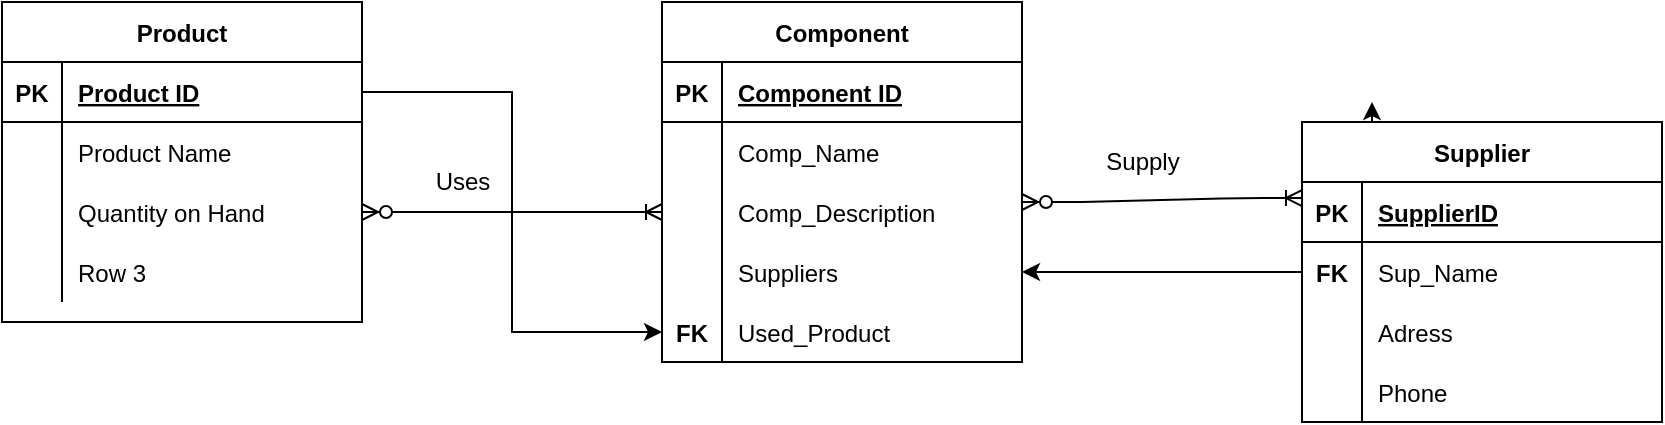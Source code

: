 <mxfile version="13.7.6" type="device"><diagram id="PwP4hMfh1SM0M_n1q8-S" name="Page-1"><mxGraphModel dx="1182" dy="764" grid="1" gridSize="10" guides="1" tooltips="1" connect="1" arrows="1" fold="1" page="1" pageScale="1" pageWidth="827" pageHeight="1169" math="0" shadow="0"><root><mxCell id="0"/><mxCell id="1" parent="0"/><mxCell id="CjXb6aNh0-noItjTlAcc-51" style="edgeStyle=orthogonalEdgeStyle;rounded=0;orthogonalLoop=1;jettySize=auto;html=1;exitX=1;exitY=0.5;exitDx=0;exitDy=0;entryX=0;entryY=0.5;entryDx=0;entryDy=0;" edge="1" parent="1" source="CjXb6aNh0-noItjTlAcc-4" target="CjXb6aNh0-noItjTlAcc-48"><mxGeometry relative="1" as="geometry"/></mxCell><mxCell id="CjXb6aNh0-noItjTlAcc-53" value="" style="edgeStyle=entityRelationEdgeStyle;fontSize=12;html=1;endArrow=ERoneToMany;startArrow=ERzeroToMany;exitX=1;exitY=0.5;exitDx=0;exitDy=0;entryX=0;entryY=0.5;entryDx=0;entryDy=0;" edge="1" parent="1" source="CjXb6aNh0-noItjTlAcc-10" target="CjXb6aNh0-noItjTlAcc-23"><mxGeometry width="100" height="100" relative="1" as="geometry"><mxPoint x="350" y="310" as="sourcePoint"/><mxPoint x="450" y="210" as="targetPoint"/></mxGeometry></mxCell><mxCell id="CjXb6aNh0-noItjTlAcc-3" value="Product" style="shape=table;startSize=30;container=1;collapsible=1;childLayout=tableLayout;fixedRows=1;rowLines=0;fontStyle=1;align=center;resizeLast=1;" vertex="1" parent="1"><mxGeometry x="40" y="150" width="180" height="160" as="geometry"/></mxCell><mxCell id="CjXb6aNh0-noItjTlAcc-4" value="" style="shape=partialRectangle;collapsible=0;dropTarget=0;pointerEvents=0;fillColor=none;top=0;left=0;bottom=1;right=0;points=[[0,0.5],[1,0.5]];portConstraint=eastwest;" vertex="1" parent="CjXb6aNh0-noItjTlAcc-3"><mxGeometry y="30" width="180" height="30" as="geometry"/></mxCell><mxCell id="CjXb6aNh0-noItjTlAcc-5" value="PK" style="shape=partialRectangle;connectable=0;fillColor=none;top=0;left=0;bottom=0;right=0;fontStyle=1;overflow=hidden;" vertex="1" parent="CjXb6aNh0-noItjTlAcc-4"><mxGeometry width="30" height="30" as="geometry"/></mxCell><mxCell id="CjXb6aNh0-noItjTlAcc-6" value="Product ID" style="shape=partialRectangle;connectable=0;fillColor=none;top=0;left=0;bottom=0;right=0;align=left;spacingLeft=6;fontStyle=5;overflow=hidden;" vertex="1" parent="CjXb6aNh0-noItjTlAcc-4"><mxGeometry x="30" width="150" height="30" as="geometry"/></mxCell><mxCell id="CjXb6aNh0-noItjTlAcc-7" value="" style="shape=partialRectangle;collapsible=0;dropTarget=0;pointerEvents=0;fillColor=none;top=0;left=0;bottom=0;right=0;points=[[0,0.5],[1,0.5]];portConstraint=eastwest;" vertex="1" parent="CjXb6aNh0-noItjTlAcc-3"><mxGeometry y="60" width="180" height="30" as="geometry"/></mxCell><mxCell id="CjXb6aNh0-noItjTlAcc-8" value="" style="shape=partialRectangle;connectable=0;fillColor=none;top=0;left=0;bottom=0;right=0;editable=1;overflow=hidden;" vertex="1" parent="CjXb6aNh0-noItjTlAcc-7"><mxGeometry width="30" height="30" as="geometry"/></mxCell><mxCell id="CjXb6aNh0-noItjTlAcc-9" value="Product Name" style="shape=partialRectangle;connectable=0;fillColor=none;top=0;left=0;bottom=0;right=0;align=left;spacingLeft=6;overflow=hidden;" vertex="1" parent="CjXb6aNh0-noItjTlAcc-7"><mxGeometry x="30" width="150" height="30" as="geometry"/></mxCell><mxCell id="CjXb6aNh0-noItjTlAcc-10" value="" style="shape=partialRectangle;collapsible=0;dropTarget=0;pointerEvents=0;fillColor=none;top=0;left=0;bottom=0;right=0;points=[[0,0.5],[1,0.5]];portConstraint=eastwest;" vertex="1" parent="CjXb6aNh0-noItjTlAcc-3"><mxGeometry y="90" width="180" height="30" as="geometry"/></mxCell><mxCell id="CjXb6aNh0-noItjTlAcc-11" value="" style="shape=partialRectangle;connectable=0;fillColor=none;top=0;left=0;bottom=0;right=0;editable=1;overflow=hidden;" vertex="1" parent="CjXb6aNh0-noItjTlAcc-10"><mxGeometry width="30" height="30" as="geometry"/></mxCell><mxCell id="CjXb6aNh0-noItjTlAcc-12" value="Quantity on Hand" style="shape=partialRectangle;connectable=0;fillColor=none;top=0;left=0;bottom=0;right=0;align=left;spacingLeft=6;overflow=hidden;" vertex="1" parent="CjXb6aNh0-noItjTlAcc-10"><mxGeometry x="30" width="150" height="30" as="geometry"/></mxCell><mxCell id="CjXb6aNh0-noItjTlAcc-13" value="" style="shape=partialRectangle;collapsible=0;dropTarget=0;pointerEvents=0;fillColor=none;top=0;left=0;bottom=0;right=0;points=[[0,0.5],[1,0.5]];portConstraint=eastwest;" vertex="1" parent="CjXb6aNh0-noItjTlAcc-3"><mxGeometry y="120" width="180" height="30" as="geometry"/></mxCell><mxCell id="CjXb6aNh0-noItjTlAcc-14" value="" style="shape=partialRectangle;connectable=0;fillColor=none;top=0;left=0;bottom=0;right=0;editable=1;overflow=hidden;" vertex="1" parent="CjXb6aNh0-noItjTlAcc-13"><mxGeometry width="30" height="30" as="geometry"/></mxCell><mxCell id="CjXb6aNh0-noItjTlAcc-15" value="Row 3" style="shape=partialRectangle;connectable=0;fillColor=none;top=0;left=0;bottom=0;right=0;align=left;spacingLeft=6;overflow=hidden;" vertex="1" parent="CjXb6aNh0-noItjTlAcc-13"><mxGeometry x="30" width="150" height="30" as="geometry"/></mxCell><mxCell id="CjXb6aNh0-noItjTlAcc-16" value="Component" style="shape=table;startSize=30;container=1;collapsible=1;childLayout=tableLayout;fixedRows=1;rowLines=0;fontStyle=1;align=center;resizeLast=1;" vertex="1" parent="1"><mxGeometry x="370" y="150" width="180" height="180" as="geometry"><mxRectangle x="500" y="200" width="100" height="30" as="alternateBounds"/></mxGeometry></mxCell><mxCell id="CjXb6aNh0-noItjTlAcc-17" value="" style="shape=partialRectangle;collapsible=0;dropTarget=0;pointerEvents=0;fillColor=none;top=0;left=0;bottom=1;right=0;points=[[0,0.5],[1,0.5]];portConstraint=eastwest;" vertex="1" parent="CjXb6aNh0-noItjTlAcc-16"><mxGeometry y="30" width="180" height="30" as="geometry"/></mxCell><mxCell id="CjXb6aNh0-noItjTlAcc-18" value="PK" style="shape=partialRectangle;connectable=0;fillColor=none;top=0;left=0;bottom=0;right=0;fontStyle=1;overflow=hidden;" vertex="1" parent="CjXb6aNh0-noItjTlAcc-17"><mxGeometry width="30" height="30" as="geometry"/></mxCell><mxCell id="CjXb6aNh0-noItjTlAcc-19" value="Component ID" style="shape=partialRectangle;connectable=0;fillColor=none;top=0;left=0;bottom=0;right=0;align=left;spacingLeft=6;fontStyle=5;overflow=hidden;" vertex="1" parent="CjXb6aNh0-noItjTlAcc-17"><mxGeometry x="30" width="150" height="30" as="geometry"/></mxCell><mxCell id="CjXb6aNh0-noItjTlAcc-20" value="" style="shape=partialRectangle;collapsible=0;dropTarget=0;pointerEvents=0;fillColor=none;top=0;left=0;bottom=0;right=0;points=[[0,0.5],[1,0.5]];portConstraint=eastwest;" vertex="1" parent="CjXb6aNh0-noItjTlAcc-16"><mxGeometry y="60" width="180" height="30" as="geometry"/></mxCell><mxCell id="CjXb6aNh0-noItjTlAcc-21" value="" style="shape=partialRectangle;connectable=0;fillColor=none;top=0;left=0;bottom=0;right=0;editable=1;overflow=hidden;" vertex="1" parent="CjXb6aNh0-noItjTlAcc-20"><mxGeometry width="30" height="30" as="geometry"/></mxCell><mxCell id="CjXb6aNh0-noItjTlAcc-22" value="Comp_Name" style="shape=partialRectangle;connectable=0;fillColor=none;top=0;left=0;bottom=0;right=0;align=left;spacingLeft=6;overflow=hidden;" vertex="1" parent="CjXb6aNh0-noItjTlAcc-20"><mxGeometry x="30" width="150" height="30" as="geometry"/></mxCell><mxCell id="CjXb6aNh0-noItjTlAcc-23" value="" style="shape=partialRectangle;collapsible=0;dropTarget=0;pointerEvents=0;fillColor=none;top=0;left=0;bottom=0;right=0;points=[[0,0.5],[1,0.5]];portConstraint=eastwest;" vertex="1" parent="CjXb6aNh0-noItjTlAcc-16"><mxGeometry y="90" width="180" height="30" as="geometry"/></mxCell><mxCell id="CjXb6aNh0-noItjTlAcc-24" value="" style="shape=partialRectangle;connectable=0;fillColor=none;top=0;left=0;bottom=0;right=0;editable=1;overflow=hidden;" vertex="1" parent="CjXb6aNh0-noItjTlAcc-23"><mxGeometry width="30" height="30" as="geometry"/></mxCell><mxCell id="CjXb6aNh0-noItjTlAcc-25" value="Comp_Description" style="shape=partialRectangle;connectable=0;fillColor=none;top=0;left=0;bottom=0;right=0;align=left;spacingLeft=6;overflow=hidden;" vertex="1" parent="CjXb6aNh0-noItjTlAcc-23"><mxGeometry x="30" width="150" height="30" as="geometry"/></mxCell><mxCell id="CjXb6aNh0-noItjTlAcc-26" value="" style="shape=partialRectangle;collapsible=0;dropTarget=0;pointerEvents=0;fillColor=none;top=0;left=0;bottom=0;right=0;points=[[0,0.5],[1,0.5]];portConstraint=eastwest;" vertex="1" parent="CjXb6aNh0-noItjTlAcc-16"><mxGeometry y="120" width="180" height="30" as="geometry"/></mxCell><mxCell id="CjXb6aNh0-noItjTlAcc-27" value="" style="shape=partialRectangle;connectable=0;fillColor=none;top=0;left=0;bottom=0;right=0;editable=1;overflow=hidden;" vertex="1" parent="CjXb6aNh0-noItjTlAcc-26"><mxGeometry width="30" height="30" as="geometry"/></mxCell><mxCell id="CjXb6aNh0-noItjTlAcc-28" value="Suppliers" style="shape=partialRectangle;connectable=0;fillColor=none;top=0;left=0;bottom=0;right=0;align=left;spacingLeft=6;overflow=hidden;" vertex="1" parent="CjXb6aNh0-noItjTlAcc-26"><mxGeometry x="30" width="150" height="30" as="geometry"/></mxCell><mxCell id="CjXb6aNh0-noItjTlAcc-48" style="shape=partialRectangle;collapsible=0;dropTarget=0;pointerEvents=0;fillColor=none;top=0;left=0;bottom=0;right=0;points=[[0,0.5],[1,0.5]];portConstraint=eastwest;" vertex="1" parent="CjXb6aNh0-noItjTlAcc-16"><mxGeometry y="150" width="180" height="30" as="geometry"/></mxCell><mxCell id="CjXb6aNh0-noItjTlAcc-49" value="FK" style="shape=partialRectangle;connectable=0;fillColor=none;top=0;left=0;bottom=0;right=0;editable=1;overflow=hidden;fontStyle=1" vertex="1" parent="CjXb6aNh0-noItjTlAcc-48"><mxGeometry width="30" height="30" as="geometry"/></mxCell><mxCell id="CjXb6aNh0-noItjTlAcc-50" value="Used_Product" style="shape=partialRectangle;connectable=0;fillColor=none;top=0;left=0;bottom=0;right=0;align=left;spacingLeft=6;overflow=hidden;" vertex="1" parent="CjXb6aNh0-noItjTlAcc-48"><mxGeometry x="30" width="150" height="30" as="geometry"/></mxCell><mxCell id="CjXb6aNh0-noItjTlAcc-80" style="edgeStyle=orthogonalEdgeStyle;rounded=0;orthogonalLoop=1;jettySize=auto;html=1;exitX=0;exitY=0.5;exitDx=0;exitDy=0;entryX=1;entryY=0.5;entryDx=0;entryDy=0;" edge="1" parent="1" source="CjXb6aNh0-noItjTlAcc-67" target="CjXb6aNh0-noItjTlAcc-26"><mxGeometry relative="1" as="geometry"/></mxCell><mxCell id="CjXb6aNh0-noItjTlAcc-83" style="edgeStyle=orthogonalEdgeStyle;rounded=0;orthogonalLoop=1;jettySize=auto;html=1;exitX=0.25;exitY=0;exitDx=0;exitDy=0;" edge="1" parent="1" source="CjXb6aNh0-noItjTlAcc-54"><mxGeometry relative="1" as="geometry"><mxPoint x="725" y="200" as="targetPoint"/></mxGeometry></mxCell><mxCell id="CjXb6aNh0-noItjTlAcc-82" value="" style="edgeStyle=entityRelationEdgeStyle;fontSize=12;html=1;endArrow=ERoneToMany;startArrow=ERzeroToMany;entryX=0;entryY=0.267;entryDx=0;entryDy=0;entryPerimeter=0;" edge="1" parent="1" target="CjXb6aNh0-noItjTlAcc-55"><mxGeometry width="100" height="100" relative="1" as="geometry"><mxPoint x="550" y="250" as="sourcePoint"/><mxPoint x="650" y="150" as="targetPoint"/></mxGeometry></mxCell><mxCell id="CjXb6aNh0-noItjTlAcc-54" value="Supplier" style="shape=table;startSize=30;container=1;collapsible=1;childLayout=tableLayout;fixedRows=1;rowLines=0;fontStyle=1;align=center;resizeLast=1;" vertex="1" parent="1"><mxGeometry x="690" y="210" width="180" height="150" as="geometry"/></mxCell><mxCell id="CjXb6aNh0-noItjTlAcc-55" value="" style="shape=partialRectangle;collapsible=0;dropTarget=0;pointerEvents=0;fillColor=none;top=0;left=0;bottom=1;right=0;points=[[0,0.5],[1,0.5]];portConstraint=eastwest;" vertex="1" parent="CjXb6aNh0-noItjTlAcc-54"><mxGeometry y="30" width="180" height="30" as="geometry"/></mxCell><mxCell id="CjXb6aNh0-noItjTlAcc-56" value="PK" style="shape=partialRectangle;connectable=0;fillColor=none;top=0;left=0;bottom=0;right=0;fontStyle=1;overflow=hidden;" vertex="1" parent="CjXb6aNh0-noItjTlAcc-55"><mxGeometry width="30" height="30" as="geometry"/></mxCell><mxCell id="CjXb6aNh0-noItjTlAcc-57" value="SupplierID" style="shape=partialRectangle;connectable=0;fillColor=none;top=0;left=0;bottom=0;right=0;align=left;spacingLeft=6;fontStyle=5;overflow=hidden;" vertex="1" parent="CjXb6aNh0-noItjTlAcc-55"><mxGeometry x="30" width="150" height="30" as="geometry"/></mxCell><mxCell id="CjXb6aNh0-noItjTlAcc-67" style="shape=partialRectangle;collapsible=0;dropTarget=0;pointerEvents=0;fillColor=none;top=0;left=0;bottom=0;right=0;points=[[0,0.5],[1,0.5]];portConstraint=eastwest;" vertex="1" parent="CjXb6aNh0-noItjTlAcc-54"><mxGeometry y="60" width="180" height="30" as="geometry"/></mxCell><mxCell id="CjXb6aNh0-noItjTlAcc-68" value="FK" style="shape=partialRectangle;connectable=0;fillColor=none;top=0;left=0;bottom=0;right=0;editable=1;overflow=hidden;fontStyle=1" vertex="1" parent="CjXb6aNh0-noItjTlAcc-67"><mxGeometry width="30" height="30" as="geometry"/></mxCell><mxCell id="CjXb6aNh0-noItjTlAcc-69" value="Sup_Name" style="shape=partialRectangle;connectable=0;fillColor=none;top=0;left=0;bottom=0;right=0;align=left;spacingLeft=6;overflow=hidden;" vertex="1" parent="CjXb6aNh0-noItjTlAcc-67"><mxGeometry x="30" width="150" height="30" as="geometry"/></mxCell><mxCell id="CjXb6aNh0-noItjTlAcc-70" style="shape=partialRectangle;collapsible=0;dropTarget=0;pointerEvents=0;fillColor=none;top=0;left=0;bottom=0;right=0;points=[[0,0.5],[1,0.5]];portConstraint=eastwest;" vertex="1" parent="CjXb6aNh0-noItjTlAcc-54"><mxGeometry y="90" width="180" height="30" as="geometry"/></mxCell><mxCell id="CjXb6aNh0-noItjTlAcc-71" style="shape=partialRectangle;connectable=0;fillColor=none;top=0;left=0;bottom=0;right=0;editable=1;overflow=hidden;fontStyle=1" vertex="1" parent="CjXb6aNh0-noItjTlAcc-70"><mxGeometry width="30" height="30" as="geometry"/></mxCell><mxCell id="CjXb6aNh0-noItjTlAcc-72" value="Adress" style="shape=partialRectangle;connectable=0;fillColor=none;top=0;left=0;bottom=0;right=0;align=left;spacingLeft=6;overflow=hidden;" vertex="1" parent="CjXb6aNh0-noItjTlAcc-70"><mxGeometry x="30" width="150" height="30" as="geometry"/></mxCell><mxCell id="CjXb6aNh0-noItjTlAcc-73" style="shape=partialRectangle;collapsible=0;dropTarget=0;pointerEvents=0;fillColor=none;top=0;left=0;bottom=0;right=0;points=[[0,0.5],[1,0.5]];portConstraint=eastwest;" vertex="1" parent="CjXb6aNh0-noItjTlAcc-54"><mxGeometry y="120" width="180" height="30" as="geometry"/></mxCell><mxCell id="CjXb6aNh0-noItjTlAcc-74" style="shape=partialRectangle;connectable=0;fillColor=none;top=0;left=0;bottom=0;right=0;editable=1;overflow=hidden;fontStyle=1" vertex="1" parent="CjXb6aNh0-noItjTlAcc-73"><mxGeometry width="30" height="30" as="geometry"/></mxCell><mxCell id="CjXb6aNh0-noItjTlAcc-75" value="Phone" style="shape=partialRectangle;connectable=0;fillColor=none;top=0;left=0;bottom=0;right=0;align=left;spacingLeft=6;overflow=hidden;" vertex="1" parent="CjXb6aNh0-noItjTlAcc-73"><mxGeometry x="30" width="150" height="30" as="geometry"/></mxCell><mxCell id="CjXb6aNh0-noItjTlAcc-84" value="Uses" style="text;html=1;resizable=0;autosize=1;align=center;verticalAlign=middle;points=[];fillColor=none;strokeColor=none;rounded=0;" vertex="1" parent="1"><mxGeometry x="250" y="230" width="40" height="20" as="geometry"/></mxCell><mxCell id="CjXb6aNh0-noItjTlAcc-85" value="Supply" style="text;html=1;resizable=0;autosize=1;align=center;verticalAlign=middle;points=[];fillColor=none;strokeColor=none;rounded=0;" vertex="1" parent="1"><mxGeometry x="585" y="220" width="50" height="20" as="geometry"/></mxCell></root></mxGraphModel></diagram></mxfile>